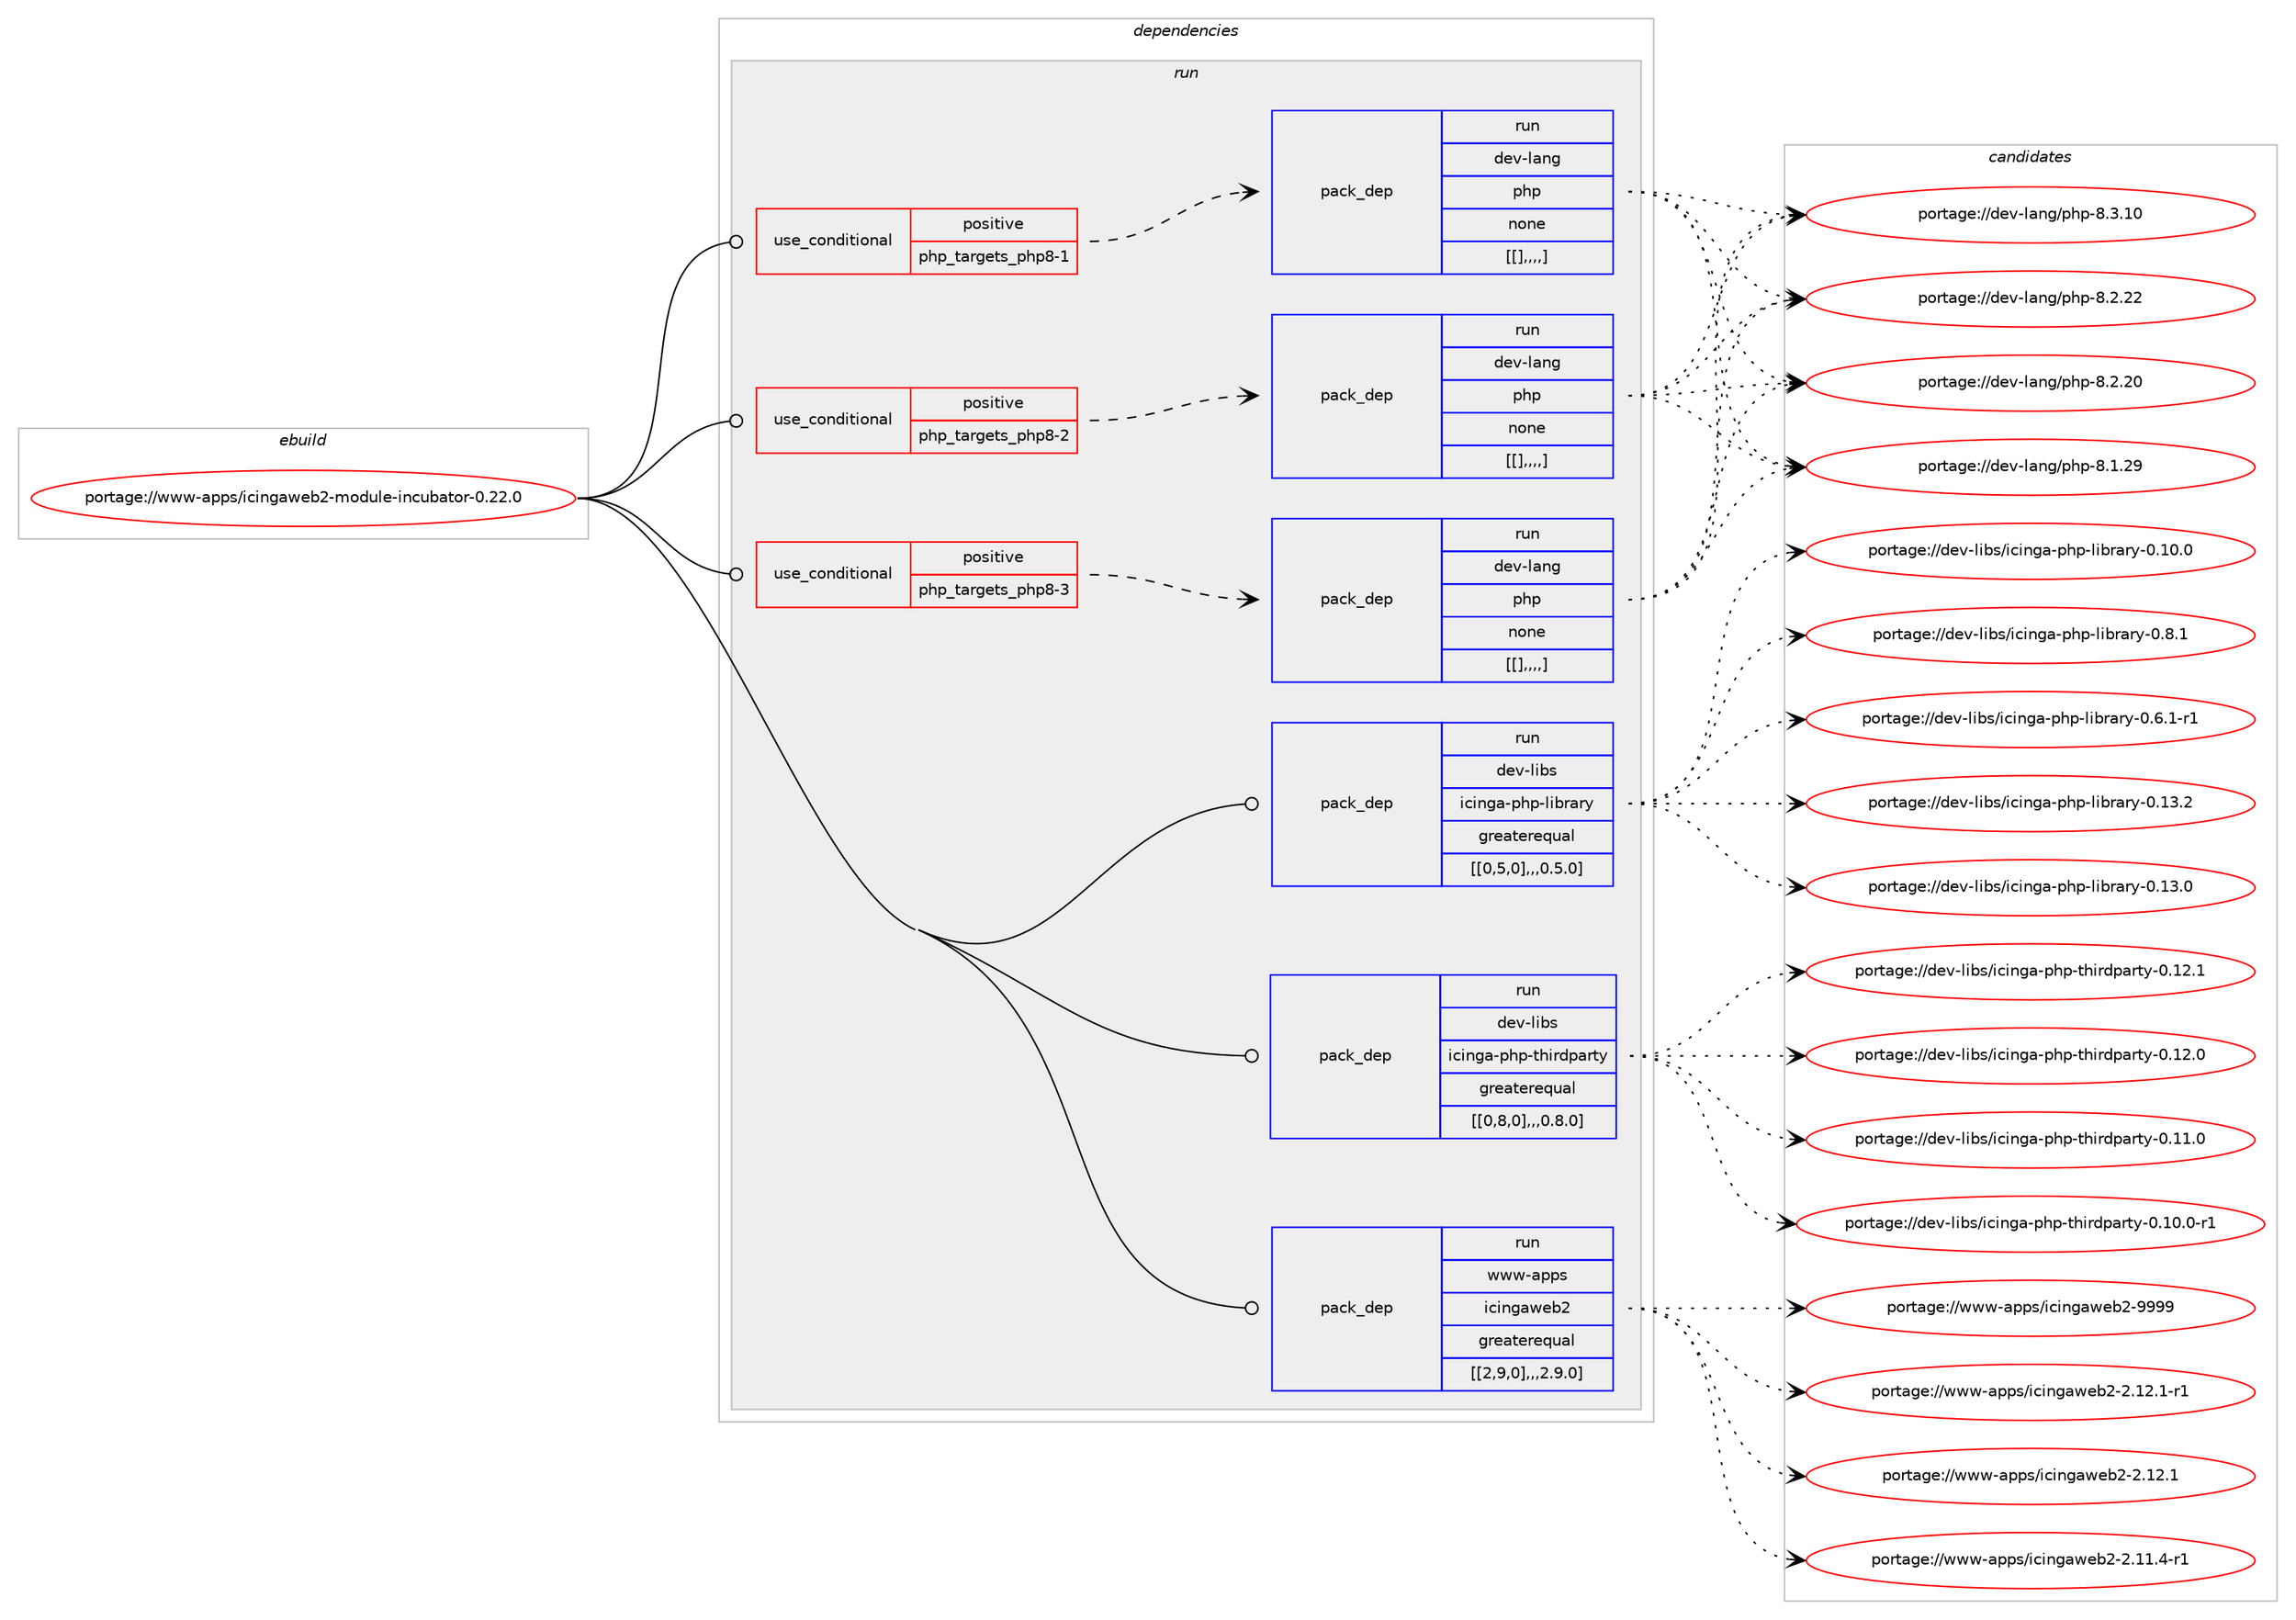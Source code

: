 digraph prolog {

# *************
# Graph options
# *************

newrank=true;
concentrate=true;
compound=true;
graph [rankdir=LR,fontname=Helvetica,fontsize=10,ranksep=1.5];#, ranksep=2.5, nodesep=0.2];
edge  [arrowhead=vee];
node  [fontname=Helvetica,fontsize=10];

# **********
# The ebuild
# **********

subgraph cluster_leftcol {
color=gray;
label=<<i>ebuild</i>>;
id [label="portage://www-apps/icingaweb2-module-incubator-0.22.0", color=red, width=4, href="../www-apps/icingaweb2-module-incubator-0.22.0.svg"];
}

# ****************
# The dependencies
# ****************

subgraph cluster_midcol {
color=gray;
label=<<i>dependencies</i>>;
subgraph cluster_compile {
fillcolor="#eeeeee";
style=filled;
label=<<i>compile</i>>;
}
subgraph cluster_compileandrun {
fillcolor="#eeeeee";
style=filled;
label=<<i>compile and run</i>>;
}
subgraph cluster_run {
fillcolor="#eeeeee";
style=filled;
label=<<i>run</i>>;
subgraph cond123685 {
dependency464845 [label=<<TABLE BORDER="0" CELLBORDER="1" CELLSPACING="0" CELLPADDING="4"><TR><TD ROWSPAN="3" CELLPADDING="10">use_conditional</TD></TR><TR><TD>positive</TD></TR><TR><TD>php_targets_php8-1</TD></TR></TABLE>>, shape=none, color=red];
subgraph pack337757 {
dependency464846 [label=<<TABLE BORDER="0" CELLBORDER="1" CELLSPACING="0" CELLPADDING="4" WIDTH="220"><TR><TD ROWSPAN="6" CELLPADDING="30">pack_dep</TD></TR><TR><TD WIDTH="110">run</TD></TR><TR><TD>dev-lang</TD></TR><TR><TD>php</TD></TR><TR><TD>none</TD></TR><TR><TD>[[],,,,]</TD></TR></TABLE>>, shape=none, color=blue];
}
dependency464845:e -> dependency464846:w [weight=20,style="dashed",arrowhead="vee"];
}
id:e -> dependency464845:w [weight=20,style="solid",arrowhead="odot"];
subgraph cond123686 {
dependency464847 [label=<<TABLE BORDER="0" CELLBORDER="1" CELLSPACING="0" CELLPADDING="4"><TR><TD ROWSPAN="3" CELLPADDING="10">use_conditional</TD></TR><TR><TD>positive</TD></TR><TR><TD>php_targets_php8-2</TD></TR></TABLE>>, shape=none, color=red];
subgraph pack337758 {
dependency464848 [label=<<TABLE BORDER="0" CELLBORDER="1" CELLSPACING="0" CELLPADDING="4" WIDTH="220"><TR><TD ROWSPAN="6" CELLPADDING="30">pack_dep</TD></TR><TR><TD WIDTH="110">run</TD></TR><TR><TD>dev-lang</TD></TR><TR><TD>php</TD></TR><TR><TD>none</TD></TR><TR><TD>[[],,,,]</TD></TR></TABLE>>, shape=none, color=blue];
}
dependency464847:e -> dependency464848:w [weight=20,style="dashed",arrowhead="vee"];
}
id:e -> dependency464847:w [weight=20,style="solid",arrowhead="odot"];
subgraph cond123687 {
dependency464849 [label=<<TABLE BORDER="0" CELLBORDER="1" CELLSPACING="0" CELLPADDING="4"><TR><TD ROWSPAN="3" CELLPADDING="10">use_conditional</TD></TR><TR><TD>positive</TD></TR><TR><TD>php_targets_php8-3</TD></TR></TABLE>>, shape=none, color=red];
subgraph pack337759 {
dependency464850 [label=<<TABLE BORDER="0" CELLBORDER="1" CELLSPACING="0" CELLPADDING="4" WIDTH="220"><TR><TD ROWSPAN="6" CELLPADDING="30">pack_dep</TD></TR><TR><TD WIDTH="110">run</TD></TR><TR><TD>dev-lang</TD></TR><TR><TD>php</TD></TR><TR><TD>none</TD></TR><TR><TD>[[],,,,]</TD></TR></TABLE>>, shape=none, color=blue];
}
dependency464849:e -> dependency464850:w [weight=20,style="dashed",arrowhead="vee"];
}
id:e -> dependency464849:w [weight=20,style="solid",arrowhead="odot"];
subgraph pack337760 {
dependency464851 [label=<<TABLE BORDER="0" CELLBORDER="1" CELLSPACING="0" CELLPADDING="4" WIDTH="220"><TR><TD ROWSPAN="6" CELLPADDING="30">pack_dep</TD></TR><TR><TD WIDTH="110">run</TD></TR><TR><TD>dev-libs</TD></TR><TR><TD>icinga-php-library</TD></TR><TR><TD>greaterequal</TD></TR><TR><TD>[[0,5,0],,,0.5.0]</TD></TR></TABLE>>, shape=none, color=blue];
}
id:e -> dependency464851:w [weight=20,style="solid",arrowhead="odot"];
subgraph pack337761 {
dependency464852 [label=<<TABLE BORDER="0" CELLBORDER="1" CELLSPACING="0" CELLPADDING="4" WIDTH="220"><TR><TD ROWSPAN="6" CELLPADDING="30">pack_dep</TD></TR><TR><TD WIDTH="110">run</TD></TR><TR><TD>dev-libs</TD></TR><TR><TD>icinga-php-thirdparty</TD></TR><TR><TD>greaterequal</TD></TR><TR><TD>[[0,8,0],,,0.8.0]</TD></TR></TABLE>>, shape=none, color=blue];
}
id:e -> dependency464852:w [weight=20,style="solid",arrowhead="odot"];
subgraph pack337762 {
dependency464853 [label=<<TABLE BORDER="0" CELLBORDER="1" CELLSPACING="0" CELLPADDING="4" WIDTH="220"><TR><TD ROWSPAN="6" CELLPADDING="30">pack_dep</TD></TR><TR><TD WIDTH="110">run</TD></TR><TR><TD>www-apps</TD></TR><TR><TD>icingaweb2</TD></TR><TR><TD>greaterequal</TD></TR><TR><TD>[[2,9,0],,,2.9.0]</TD></TR></TABLE>>, shape=none, color=blue];
}
id:e -> dependency464853:w [weight=20,style="solid",arrowhead="odot"];
}
}

# **************
# The candidates
# **************

subgraph cluster_choices {
rank=same;
color=gray;
label=<<i>candidates</i>>;

subgraph choice337757 {
color=black;
nodesep=1;
choice10010111845108971101034711210411245564651464948 [label="portage://dev-lang/php-8.3.10", color=red, width=4,href="../dev-lang/php-8.3.10.svg"];
choice10010111845108971101034711210411245564650465050 [label="portage://dev-lang/php-8.2.22", color=red, width=4,href="../dev-lang/php-8.2.22.svg"];
choice10010111845108971101034711210411245564650465048 [label="portage://dev-lang/php-8.2.20", color=red, width=4,href="../dev-lang/php-8.2.20.svg"];
choice10010111845108971101034711210411245564649465057 [label="portage://dev-lang/php-8.1.29", color=red, width=4,href="../dev-lang/php-8.1.29.svg"];
dependency464846:e -> choice10010111845108971101034711210411245564651464948:w [style=dotted,weight="100"];
dependency464846:e -> choice10010111845108971101034711210411245564650465050:w [style=dotted,weight="100"];
dependency464846:e -> choice10010111845108971101034711210411245564650465048:w [style=dotted,weight="100"];
dependency464846:e -> choice10010111845108971101034711210411245564649465057:w [style=dotted,weight="100"];
}
subgraph choice337758 {
color=black;
nodesep=1;
choice10010111845108971101034711210411245564651464948 [label="portage://dev-lang/php-8.3.10", color=red, width=4,href="../dev-lang/php-8.3.10.svg"];
choice10010111845108971101034711210411245564650465050 [label="portage://dev-lang/php-8.2.22", color=red, width=4,href="../dev-lang/php-8.2.22.svg"];
choice10010111845108971101034711210411245564650465048 [label="portage://dev-lang/php-8.2.20", color=red, width=4,href="../dev-lang/php-8.2.20.svg"];
choice10010111845108971101034711210411245564649465057 [label="portage://dev-lang/php-8.1.29", color=red, width=4,href="../dev-lang/php-8.1.29.svg"];
dependency464848:e -> choice10010111845108971101034711210411245564651464948:w [style=dotted,weight="100"];
dependency464848:e -> choice10010111845108971101034711210411245564650465050:w [style=dotted,weight="100"];
dependency464848:e -> choice10010111845108971101034711210411245564650465048:w [style=dotted,weight="100"];
dependency464848:e -> choice10010111845108971101034711210411245564649465057:w [style=dotted,weight="100"];
}
subgraph choice337759 {
color=black;
nodesep=1;
choice10010111845108971101034711210411245564651464948 [label="portage://dev-lang/php-8.3.10", color=red, width=4,href="../dev-lang/php-8.3.10.svg"];
choice10010111845108971101034711210411245564650465050 [label="portage://dev-lang/php-8.2.22", color=red, width=4,href="../dev-lang/php-8.2.22.svg"];
choice10010111845108971101034711210411245564650465048 [label="portage://dev-lang/php-8.2.20", color=red, width=4,href="../dev-lang/php-8.2.20.svg"];
choice10010111845108971101034711210411245564649465057 [label="portage://dev-lang/php-8.1.29", color=red, width=4,href="../dev-lang/php-8.1.29.svg"];
dependency464850:e -> choice10010111845108971101034711210411245564651464948:w [style=dotted,weight="100"];
dependency464850:e -> choice10010111845108971101034711210411245564650465050:w [style=dotted,weight="100"];
dependency464850:e -> choice10010111845108971101034711210411245564650465048:w [style=dotted,weight="100"];
dependency464850:e -> choice10010111845108971101034711210411245564649465057:w [style=dotted,weight="100"];
}
subgraph choice337760 {
color=black;
nodesep=1;
choice10010111845108105981154710599105110103974511210411245108105981149711412145484649514650 [label="portage://dev-libs/icinga-php-library-0.13.2", color=red, width=4,href="../dev-libs/icinga-php-library-0.13.2.svg"];
choice10010111845108105981154710599105110103974511210411245108105981149711412145484649514648 [label="portage://dev-libs/icinga-php-library-0.13.0", color=red, width=4,href="../dev-libs/icinga-php-library-0.13.0.svg"];
choice10010111845108105981154710599105110103974511210411245108105981149711412145484649484648 [label="portage://dev-libs/icinga-php-library-0.10.0", color=red, width=4,href="../dev-libs/icinga-php-library-0.10.0.svg"];
choice100101118451081059811547105991051101039745112104112451081059811497114121454846564649 [label="portage://dev-libs/icinga-php-library-0.8.1", color=red, width=4,href="../dev-libs/icinga-php-library-0.8.1.svg"];
choice1001011184510810598115471059910511010397451121041124510810598114971141214548465446494511449 [label="portage://dev-libs/icinga-php-library-0.6.1-r1", color=red, width=4,href="../dev-libs/icinga-php-library-0.6.1-r1.svg"];
dependency464851:e -> choice10010111845108105981154710599105110103974511210411245108105981149711412145484649514650:w [style=dotted,weight="100"];
dependency464851:e -> choice10010111845108105981154710599105110103974511210411245108105981149711412145484649514648:w [style=dotted,weight="100"];
dependency464851:e -> choice10010111845108105981154710599105110103974511210411245108105981149711412145484649484648:w [style=dotted,weight="100"];
dependency464851:e -> choice100101118451081059811547105991051101039745112104112451081059811497114121454846564649:w [style=dotted,weight="100"];
dependency464851:e -> choice1001011184510810598115471059910511010397451121041124510810598114971141214548465446494511449:w [style=dotted,weight="100"];
}
subgraph choice337761 {
color=black;
nodesep=1;
choice100101118451081059811547105991051101039745112104112451161041051141001129711411612145484649504649 [label="portage://dev-libs/icinga-php-thirdparty-0.12.1", color=red, width=4,href="../dev-libs/icinga-php-thirdparty-0.12.1.svg"];
choice100101118451081059811547105991051101039745112104112451161041051141001129711411612145484649504648 [label="portage://dev-libs/icinga-php-thirdparty-0.12.0", color=red, width=4,href="../dev-libs/icinga-php-thirdparty-0.12.0.svg"];
choice100101118451081059811547105991051101039745112104112451161041051141001129711411612145484649494648 [label="portage://dev-libs/icinga-php-thirdparty-0.11.0", color=red, width=4,href="../dev-libs/icinga-php-thirdparty-0.11.0.svg"];
choice1001011184510810598115471059910511010397451121041124511610410511410011297114116121454846494846484511449 [label="portage://dev-libs/icinga-php-thirdparty-0.10.0-r1", color=red, width=4,href="../dev-libs/icinga-php-thirdparty-0.10.0-r1.svg"];
dependency464852:e -> choice100101118451081059811547105991051101039745112104112451161041051141001129711411612145484649504649:w [style=dotted,weight="100"];
dependency464852:e -> choice100101118451081059811547105991051101039745112104112451161041051141001129711411612145484649504648:w [style=dotted,weight="100"];
dependency464852:e -> choice100101118451081059811547105991051101039745112104112451161041051141001129711411612145484649494648:w [style=dotted,weight="100"];
dependency464852:e -> choice1001011184510810598115471059910511010397451121041124511610410511410011297114116121454846494846484511449:w [style=dotted,weight="100"];
}
subgraph choice337762 {
color=black;
nodesep=1;
choice119119119459711211211547105991051101039711910198504557575757 [label="portage://www-apps/icingaweb2-9999", color=red, width=4,href="../www-apps/icingaweb2-9999.svg"];
choice11911911945971121121154710599105110103971191019850455046495046494511449 [label="portage://www-apps/icingaweb2-2.12.1-r1", color=red, width=4,href="../www-apps/icingaweb2-2.12.1-r1.svg"];
choice1191191194597112112115471059910511010397119101985045504649504649 [label="portage://www-apps/icingaweb2-2.12.1", color=red, width=4,href="../www-apps/icingaweb2-2.12.1.svg"];
choice11911911945971121121154710599105110103971191019850455046494946524511449 [label="portage://www-apps/icingaweb2-2.11.4-r1", color=red, width=4,href="../www-apps/icingaweb2-2.11.4-r1.svg"];
dependency464853:e -> choice119119119459711211211547105991051101039711910198504557575757:w [style=dotted,weight="100"];
dependency464853:e -> choice11911911945971121121154710599105110103971191019850455046495046494511449:w [style=dotted,weight="100"];
dependency464853:e -> choice1191191194597112112115471059910511010397119101985045504649504649:w [style=dotted,weight="100"];
dependency464853:e -> choice11911911945971121121154710599105110103971191019850455046494946524511449:w [style=dotted,weight="100"];
}
}

}
